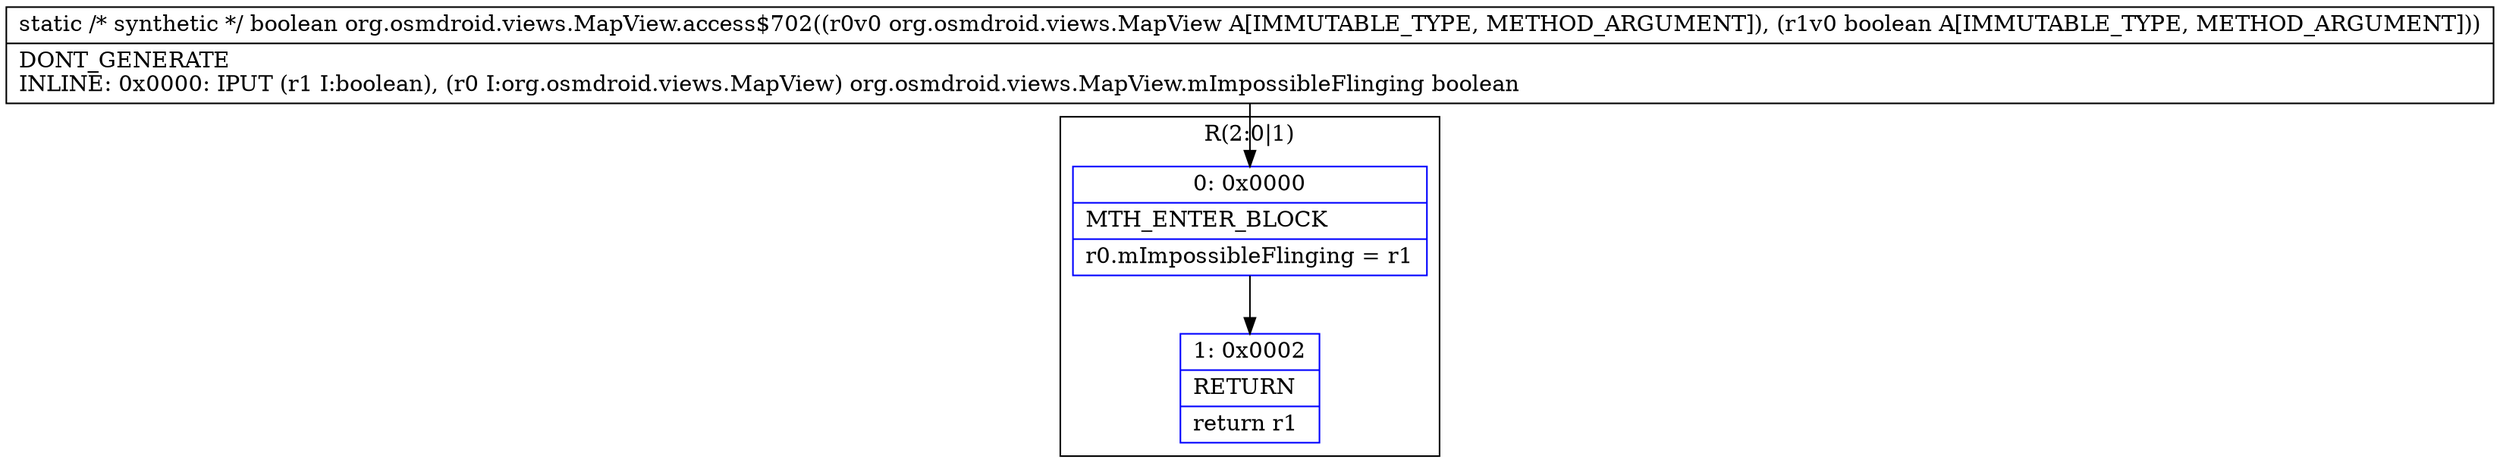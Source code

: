 digraph "CFG fororg.osmdroid.views.MapView.access$702(Lorg\/osmdroid\/views\/MapView;Z)Z" {
subgraph cluster_Region_1966669807 {
label = "R(2:0|1)";
node [shape=record,color=blue];
Node_0 [shape=record,label="{0\:\ 0x0000|MTH_ENTER_BLOCK\l|r0.mImpossibleFlinging = r1\l}"];
Node_1 [shape=record,label="{1\:\ 0x0002|RETURN\l|return r1\l}"];
}
MethodNode[shape=record,label="{static \/* synthetic *\/ boolean org.osmdroid.views.MapView.access$702((r0v0 org.osmdroid.views.MapView A[IMMUTABLE_TYPE, METHOD_ARGUMENT]), (r1v0 boolean A[IMMUTABLE_TYPE, METHOD_ARGUMENT]))  | DONT_GENERATE\lINLINE: 0x0000: IPUT  (r1 I:boolean), (r0 I:org.osmdroid.views.MapView) org.osmdroid.views.MapView.mImpossibleFlinging boolean\l}"];
MethodNode -> Node_0;
Node_0 -> Node_1;
}

